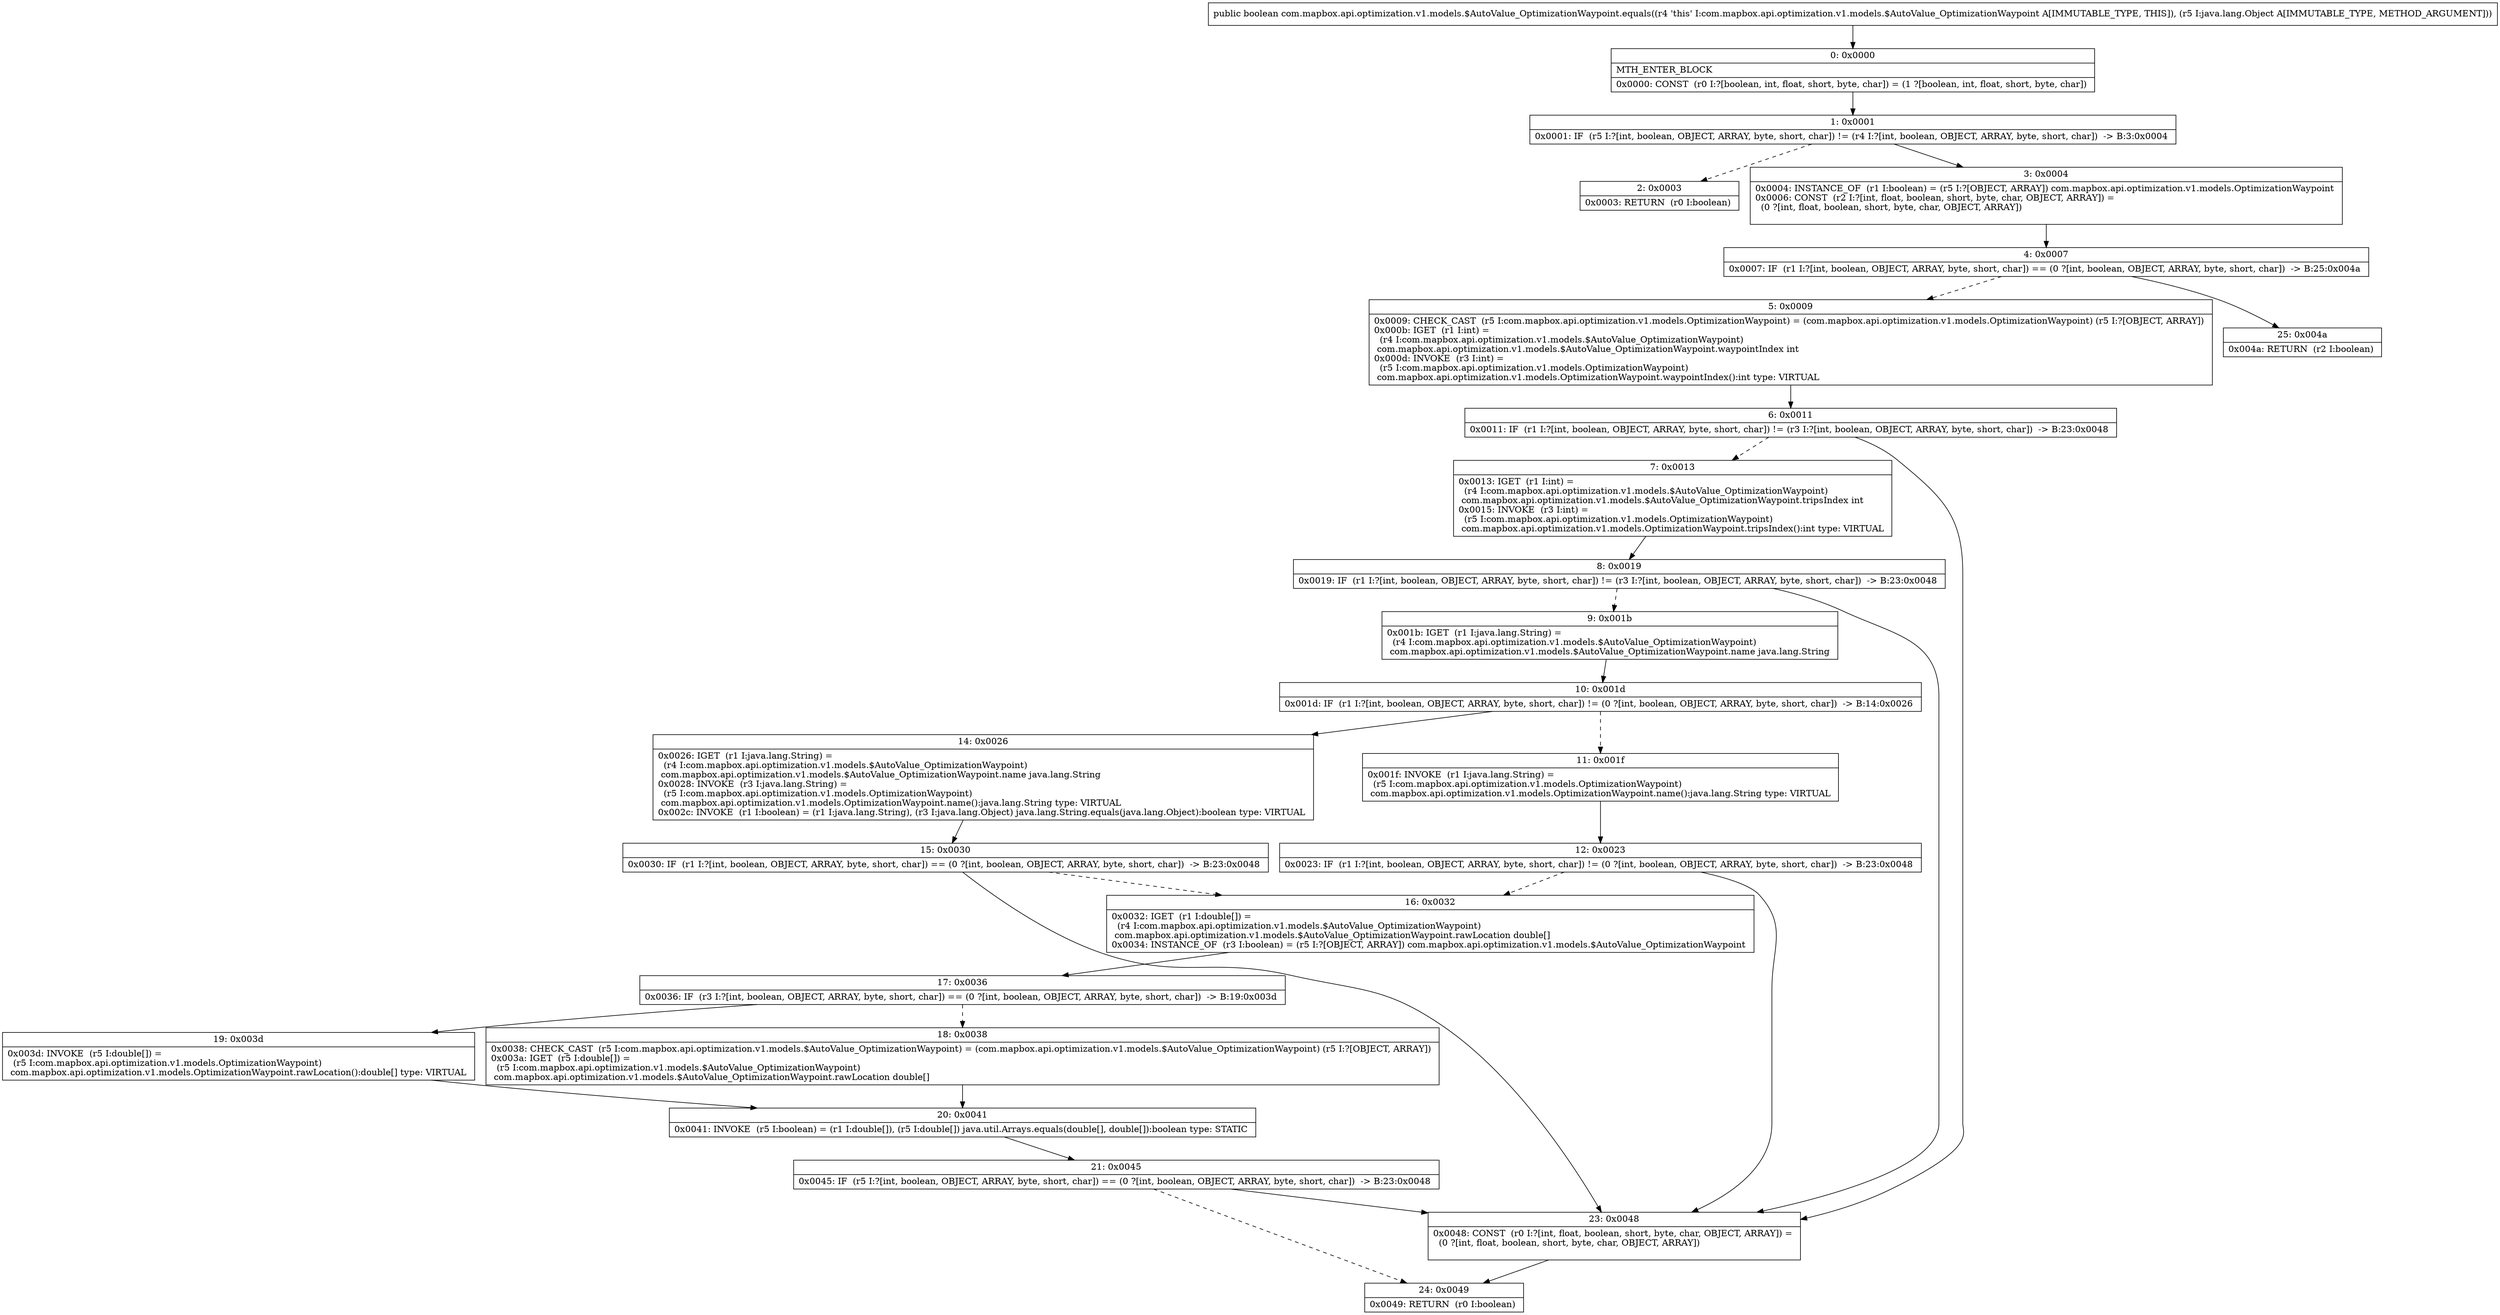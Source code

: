 digraph "CFG forcom.mapbox.api.optimization.v1.models.$AutoValue_OptimizationWaypoint.equals(Ljava\/lang\/Object;)Z" {
Node_0 [shape=record,label="{0\:\ 0x0000|MTH_ENTER_BLOCK\l|0x0000: CONST  (r0 I:?[boolean, int, float, short, byte, char]) = (1 ?[boolean, int, float, short, byte, char]) \l}"];
Node_1 [shape=record,label="{1\:\ 0x0001|0x0001: IF  (r5 I:?[int, boolean, OBJECT, ARRAY, byte, short, char]) != (r4 I:?[int, boolean, OBJECT, ARRAY, byte, short, char])  \-\> B:3:0x0004 \l}"];
Node_2 [shape=record,label="{2\:\ 0x0003|0x0003: RETURN  (r0 I:boolean) \l}"];
Node_3 [shape=record,label="{3\:\ 0x0004|0x0004: INSTANCE_OF  (r1 I:boolean) = (r5 I:?[OBJECT, ARRAY]) com.mapbox.api.optimization.v1.models.OptimizationWaypoint \l0x0006: CONST  (r2 I:?[int, float, boolean, short, byte, char, OBJECT, ARRAY]) = \l  (0 ?[int, float, boolean, short, byte, char, OBJECT, ARRAY])\l \l}"];
Node_4 [shape=record,label="{4\:\ 0x0007|0x0007: IF  (r1 I:?[int, boolean, OBJECT, ARRAY, byte, short, char]) == (0 ?[int, boolean, OBJECT, ARRAY, byte, short, char])  \-\> B:25:0x004a \l}"];
Node_5 [shape=record,label="{5\:\ 0x0009|0x0009: CHECK_CAST  (r5 I:com.mapbox.api.optimization.v1.models.OptimizationWaypoint) = (com.mapbox.api.optimization.v1.models.OptimizationWaypoint) (r5 I:?[OBJECT, ARRAY]) \l0x000b: IGET  (r1 I:int) = \l  (r4 I:com.mapbox.api.optimization.v1.models.$AutoValue_OptimizationWaypoint)\l com.mapbox.api.optimization.v1.models.$AutoValue_OptimizationWaypoint.waypointIndex int \l0x000d: INVOKE  (r3 I:int) = \l  (r5 I:com.mapbox.api.optimization.v1.models.OptimizationWaypoint)\l com.mapbox.api.optimization.v1.models.OptimizationWaypoint.waypointIndex():int type: VIRTUAL \l}"];
Node_6 [shape=record,label="{6\:\ 0x0011|0x0011: IF  (r1 I:?[int, boolean, OBJECT, ARRAY, byte, short, char]) != (r3 I:?[int, boolean, OBJECT, ARRAY, byte, short, char])  \-\> B:23:0x0048 \l}"];
Node_7 [shape=record,label="{7\:\ 0x0013|0x0013: IGET  (r1 I:int) = \l  (r4 I:com.mapbox.api.optimization.v1.models.$AutoValue_OptimizationWaypoint)\l com.mapbox.api.optimization.v1.models.$AutoValue_OptimizationWaypoint.tripsIndex int \l0x0015: INVOKE  (r3 I:int) = \l  (r5 I:com.mapbox.api.optimization.v1.models.OptimizationWaypoint)\l com.mapbox.api.optimization.v1.models.OptimizationWaypoint.tripsIndex():int type: VIRTUAL \l}"];
Node_8 [shape=record,label="{8\:\ 0x0019|0x0019: IF  (r1 I:?[int, boolean, OBJECT, ARRAY, byte, short, char]) != (r3 I:?[int, boolean, OBJECT, ARRAY, byte, short, char])  \-\> B:23:0x0048 \l}"];
Node_9 [shape=record,label="{9\:\ 0x001b|0x001b: IGET  (r1 I:java.lang.String) = \l  (r4 I:com.mapbox.api.optimization.v1.models.$AutoValue_OptimizationWaypoint)\l com.mapbox.api.optimization.v1.models.$AutoValue_OptimizationWaypoint.name java.lang.String \l}"];
Node_10 [shape=record,label="{10\:\ 0x001d|0x001d: IF  (r1 I:?[int, boolean, OBJECT, ARRAY, byte, short, char]) != (0 ?[int, boolean, OBJECT, ARRAY, byte, short, char])  \-\> B:14:0x0026 \l}"];
Node_11 [shape=record,label="{11\:\ 0x001f|0x001f: INVOKE  (r1 I:java.lang.String) = \l  (r5 I:com.mapbox.api.optimization.v1.models.OptimizationWaypoint)\l com.mapbox.api.optimization.v1.models.OptimizationWaypoint.name():java.lang.String type: VIRTUAL \l}"];
Node_12 [shape=record,label="{12\:\ 0x0023|0x0023: IF  (r1 I:?[int, boolean, OBJECT, ARRAY, byte, short, char]) != (0 ?[int, boolean, OBJECT, ARRAY, byte, short, char])  \-\> B:23:0x0048 \l}"];
Node_14 [shape=record,label="{14\:\ 0x0026|0x0026: IGET  (r1 I:java.lang.String) = \l  (r4 I:com.mapbox.api.optimization.v1.models.$AutoValue_OptimizationWaypoint)\l com.mapbox.api.optimization.v1.models.$AutoValue_OptimizationWaypoint.name java.lang.String \l0x0028: INVOKE  (r3 I:java.lang.String) = \l  (r5 I:com.mapbox.api.optimization.v1.models.OptimizationWaypoint)\l com.mapbox.api.optimization.v1.models.OptimizationWaypoint.name():java.lang.String type: VIRTUAL \l0x002c: INVOKE  (r1 I:boolean) = (r1 I:java.lang.String), (r3 I:java.lang.Object) java.lang.String.equals(java.lang.Object):boolean type: VIRTUAL \l}"];
Node_15 [shape=record,label="{15\:\ 0x0030|0x0030: IF  (r1 I:?[int, boolean, OBJECT, ARRAY, byte, short, char]) == (0 ?[int, boolean, OBJECT, ARRAY, byte, short, char])  \-\> B:23:0x0048 \l}"];
Node_16 [shape=record,label="{16\:\ 0x0032|0x0032: IGET  (r1 I:double[]) = \l  (r4 I:com.mapbox.api.optimization.v1.models.$AutoValue_OptimizationWaypoint)\l com.mapbox.api.optimization.v1.models.$AutoValue_OptimizationWaypoint.rawLocation double[] \l0x0034: INSTANCE_OF  (r3 I:boolean) = (r5 I:?[OBJECT, ARRAY]) com.mapbox.api.optimization.v1.models.$AutoValue_OptimizationWaypoint \l}"];
Node_17 [shape=record,label="{17\:\ 0x0036|0x0036: IF  (r3 I:?[int, boolean, OBJECT, ARRAY, byte, short, char]) == (0 ?[int, boolean, OBJECT, ARRAY, byte, short, char])  \-\> B:19:0x003d \l}"];
Node_18 [shape=record,label="{18\:\ 0x0038|0x0038: CHECK_CAST  (r5 I:com.mapbox.api.optimization.v1.models.$AutoValue_OptimizationWaypoint) = (com.mapbox.api.optimization.v1.models.$AutoValue_OptimizationWaypoint) (r5 I:?[OBJECT, ARRAY]) \l0x003a: IGET  (r5 I:double[]) = \l  (r5 I:com.mapbox.api.optimization.v1.models.$AutoValue_OptimizationWaypoint)\l com.mapbox.api.optimization.v1.models.$AutoValue_OptimizationWaypoint.rawLocation double[] \l}"];
Node_19 [shape=record,label="{19\:\ 0x003d|0x003d: INVOKE  (r5 I:double[]) = \l  (r5 I:com.mapbox.api.optimization.v1.models.OptimizationWaypoint)\l com.mapbox.api.optimization.v1.models.OptimizationWaypoint.rawLocation():double[] type: VIRTUAL \l}"];
Node_20 [shape=record,label="{20\:\ 0x0041|0x0041: INVOKE  (r5 I:boolean) = (r1 I:double[]), (r5 I:double[]) java.util.Arrays.equals(double[], double[]):boolean type: STATIC \l}"];
Node_21 [shape=record,label="{21\:\ 0x0045|0x0045: IF  (r5 I:?[int, boolean, OBJECT, ARRAY, byte, short, char]) == (0 ?[int, boolean, OBJECT, ARRAY, byte, short, char])  \-\> B:23:0x0048 \l}"];
Node_23 [shape=record,label="{23\:\ 0x0048|0x0048: CONST  (r0 I:?[int, float, boolean, short, byte, char, OBJECT, ARRAY]) = \l  (0 ?[int, float, boolean, short, byte, char, OBJECT, ARRAY])\l \l}"];
Node_24 [shape=record,label="{24\:\ 0x0049|0x0049: RETURN  (r0 I:boolean) \l}"];
Node_25 [shape=record,label="{25\:\ 0x004a|0x004a: RETURN  (r2 I:boolean) \l}"];
MethodNode[shape=record,label="{public boolean com.mapbox.api.optimization.v1.models.$AutoValue_OptimizationWaypoint.equals((r4 'this' I:com.mapbox.api.optimization.v1.models.$AutoValue_OptimizationWaypoint A[IMMUTABLE_TYPE, THIS]), (r5 I:java.lang.Object A[IMMUTABLE_TYPE, METHOD_ARGUMENT])) }"];
MethodNode -> Node_0;
Node_0 -> Node_1;
Node_1 -> Node_2[style=dashed];
Node_1 -> Node_3;
Node_3 -> Node_4;
Node_4 -> Node_5[style=dashed];
Node_4 -> Node_25;
Node_5 -> Node_6;
Node_6 -> Node_7[style=dashed];
Node_6 -> Node_23;
Node_7 -> Node_8;
Node_8 -> Node_9[style=dashed];
Node_8 -> Node_23;
Node_9 -> Node_10;
Node_10 -> Node_11[style=dashed];
Node_10 -> Node_14;
Node_11 -> Node_12;
Node_12 -> Node_23;
Node_12 -> Node_16[style=dashed];
Node_14 -> Node_15;
Node_15 -> Node_16[style=dashed];
Node_15 -> Node_23;
Node_16 -> Node_17;
Node_17 -> Node_18[style=dashed];
Node_17 -> Node_19;
Node_18 -> Node_20;
Node_19 -> Node_20;
Node_20 -> Node_21;
Node_21 -> Node_23;
Node_21 -> Node_24[style=dashed];
Node_23 -> Node_24;
}

